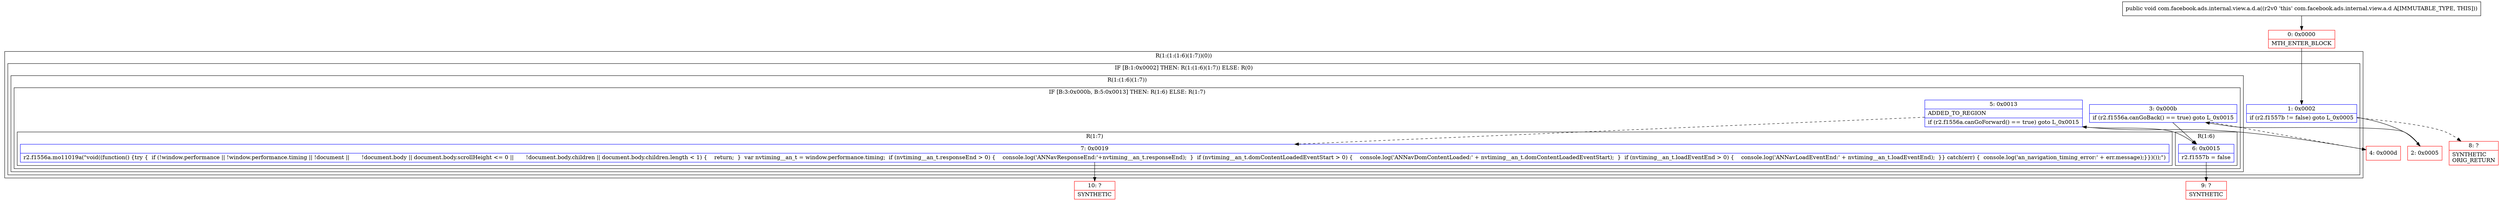 digraph "CFG forcom.facebook.ads.internal.view.a.d.a()V" {
subgraph cluster_Region_1728939984 {
label = "R(1:(1:(1:6)(1:7))(0))";
node [shape=record,color=blue];
subgraph cluster_IfRegion_290479872 {
label = "IF [B:1:0x0002] THEN: R(1:(1:6)(1:7)) ELSE: R(0)";
node [shape=record,color=blue];
Node_1 [shape=record,label="{1\:\ 0x0002|if (r2.f1557b != false) goto L_0x0005\l}"];
subgraph cluster_Region_1105004158 {
label = "R(1:(1:6)(1:7))";
node [shape=record,color=blue];
subgraph cluster_IfRegion_75640821 {
label = "IF [B:3:0x000b, B:5:0x0013] THEN: R(1:6) ELSE: R(1:7)";
node [shape=record,color=blue];
Node_3 [shape=record,label="{3\:\ 0x000b|if (r2.f1556a.canGoBack() == true) goto L_0x0015\l}"];
Node_5 [shape=record,label="{5\:\ 0x0013|ADDED_TO_REGION\l|if (r2.f1556a.canGoForward() == true) goto L_0x0015\l}"];
subgraph cluster_Region_255462322 {
label = "R(1:6)";
node [shape=record,color=blue];
Node_6 [shape=record,label="{6\:\ 0x0015|r2.f1557b = false\l}"];
}
subgraph cluster_Region_478280970 {
label = "R(1:7)";
node [shape=record,color=blue];
Node_7 [shape=record,label="{7\:\ 0x0019|r2.f1556a.mo11019a(\"void((function() \{try \{  if (!window.performance \|\| !window.performance.timing \|\| !document \|\|       !document.body \|\| document.body.scrollHeight \<= 0 \|\|       !document.body.children \|\| document.body.children.length \< 1) \{    return;  \}  var nvtiming__an_t = window.performance.timing;  if (nvtiming__an_t.responseEnd \> 0) \{    console.log('ANNavResponseEnd:'+nvtiming__an_t.responseEnd);  \}  if (nvtiming__an_t.domContentLoadedEventStart \> 0) \{    console.log('ANNavDomContentLoaded:' + nvtiming__an_t.domContentLoadedEventStart);  \}  if (nvtiming__an_t.loadEventEnd \> 0) \{    console.log('ANNavLoadEventEnd:' + nvtiming__an_t.loadEventEnd);  \}\} catch(err) \{  console.log('an_navigation_timing_error:' + err.message);\}\})());\")\l}"];
}
}
}
subgraph cluster_Region_902227474 {
label = "R(0)";
node [shape=record,color=blue];
}
}
}
Node_0 [shape=record,color=red,label="{0\:\ 0x0000|MTH_ENTER_BLOCK\l}"];
Node_2 [shape=record,color=red,label="{2\:\ 0x0005}"];
Node_4 [shape=record,color=red,label="{4\:\ 0x000d}"];
Node_8 [shape=record,color=red,label="{8\:\ ?|SYNTHETIC\lORIG_RETURN\l}"];
Node_9 [shape=record,color=red,label="{9\:\ ?|SYNTHETIC\l}"];
Node_10 [shape=record,color=red,label="{10\:\ ?|SYNTHETIC\l}"];
MethodNode[shape=record,label="{public void com.facebook.ads.internal.view.a.d.a((r2v0 'this' com.facebook.ads.internal.view.a.d A[IMMUTABLE_TYPE, THIS])) }"];
MethodNode -> Node_0;
Node_1 -> Node_2;
Node_1 -> Node_8[style=dashed];
Node_3 -> Node_4[style=dashed];
Node_3 -> Node_6;
Node_5 -> Node_6;
Node_5 -> Node_7[style=dashed];
Node_6 -> Node_9;
Node_7 -> Node_10;
Node_0 -> Node_1;
Node_2 -> Node_3;
Node_4 -> Node_5;
}

